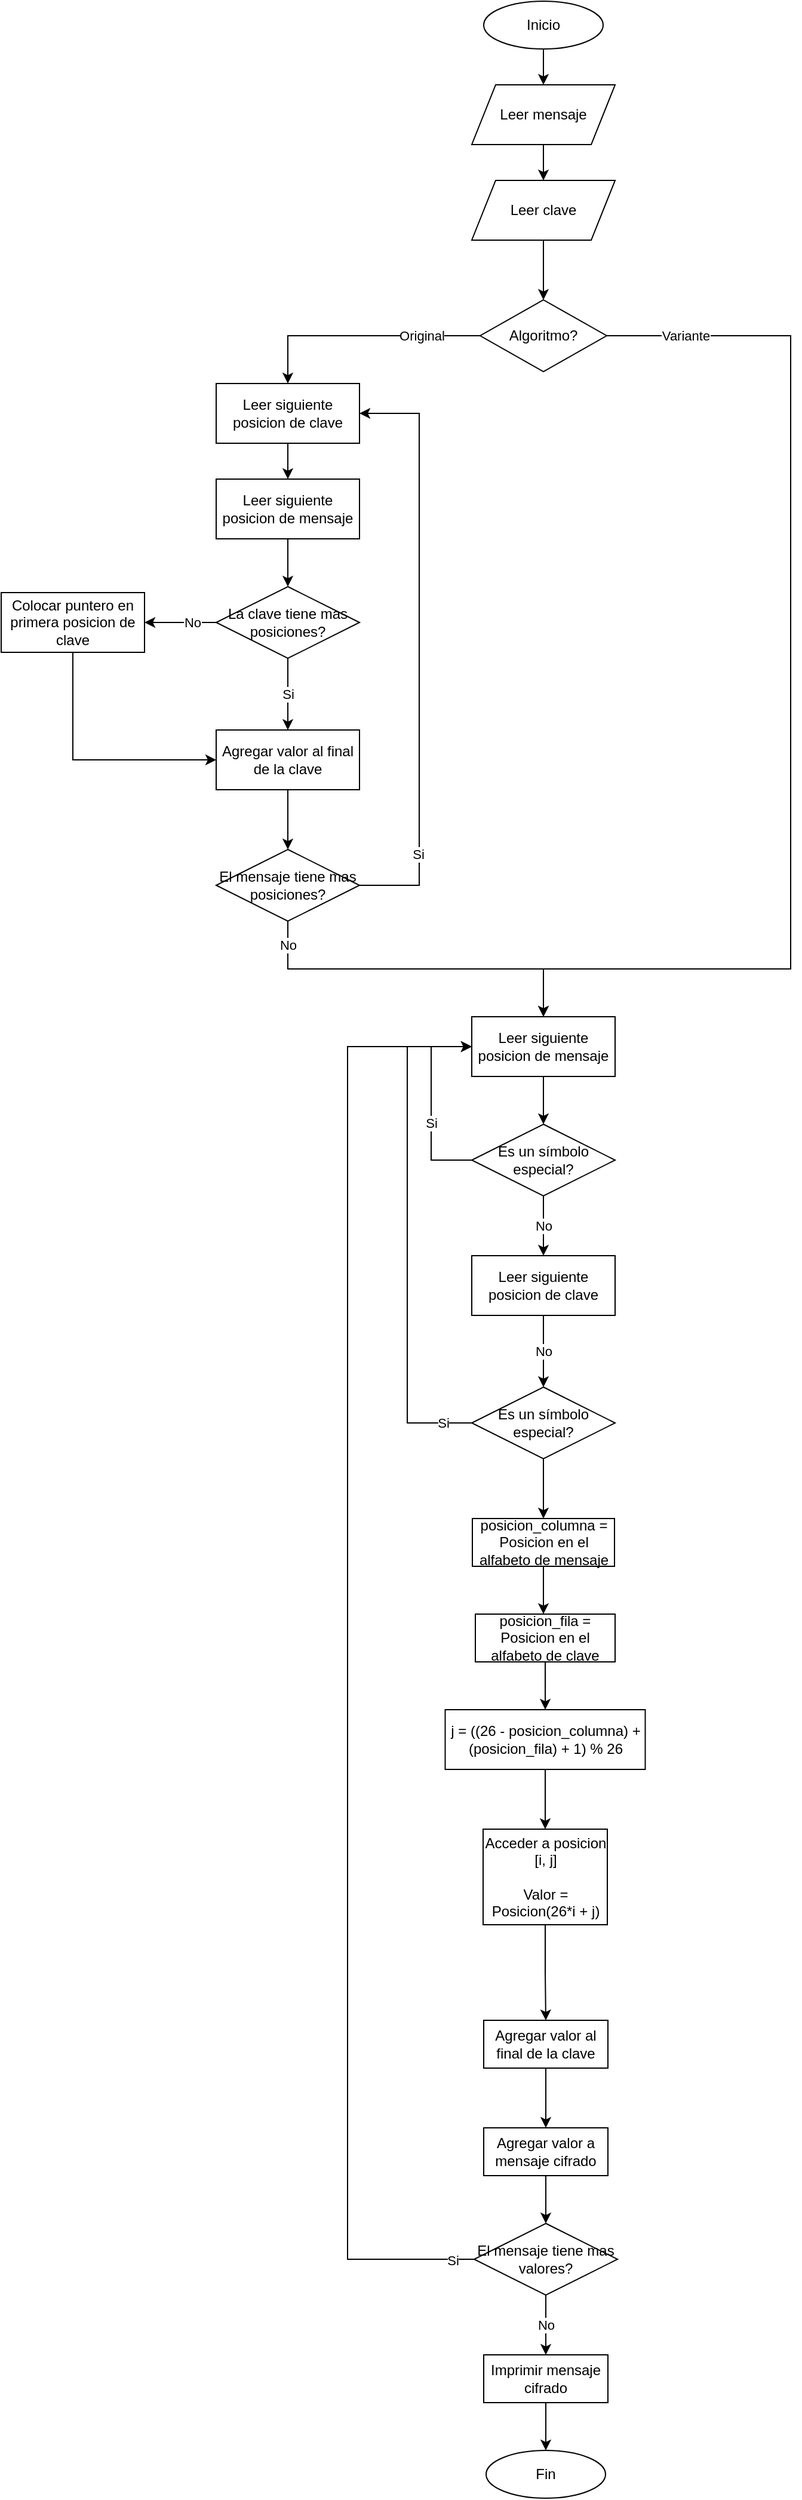 <mxfile version="13.9.8" type="device"><diagram id="C5RBs43oDa-KdzZeNtuy" name="Page-1"><mxGraphModel dx="1022" dy="514" grid="1" gridSize="10" guides="1" tooltips="1" connect="1" arrows="1" fold="1" page="1" pageScale="1" pageWidth="827" pageHeight="1169" math="0" shadow="0"><root><mxCell id="WIyWlLk6GJQsqaUBKTNV-0"/><mxCell id="WIyWlLk6GJQsqaUBKTNV-1" parent="WIyWlLk6GJQsqaUBKTNV-0"/><mxCell id="_z2yjvUnV4p9LATQfnVS-4" style="edgeStyle=orthogonalEdgeStyle;rounded=0;orthogonalLoop=1;jettySize=auto;html=1;exitX=0.5;exitY=1;exitDx=0;exitDy=0;" edge="1" parent="WIyWlLk6GJQsqaUBKTNV-1" source="_z2yjvUnV4p9LATQfnVS-0" target="_z2yjvUnV4p9LATQfnVS-1"><mxGeometry relative="1" as="geometry"/></mxCell><mxCell id="_z2yjvUnV4p9LATQfnVS-0" value="Inicio" style="ellipse;whiteSpace=wrap;html=1;" vertex="1" parent="WIyWlLk6GJQsqaUBKTNV-1"><mxGeometry x="433" y="40" width="100" height="40" as="geometry"/></mxCell><mxCell id="_z2yjvUnV4p9LATQfnVS-3" style="edgeStyle=orthogonalEdgeStyle;rounded=0;orthogonalLoop=1;jettySize=auto;html=1;exitX=0.5;exitY=1;exitDx=0;exitDy=0;" edge="1" parent="WIyWlLk6GJQsqaUBKTNV-1" source="_z2yjvUnV4p9LATQfnVS-1" target="_z2yjvUnV4p9LATQfnVS-2"><mxGeometry relative="1" as="geometry"/></mxCell><mxCell id="_z2yjvUnV4p9LATQfnVS-1" value="Leer mensaje" style="shape=parallelogram;perimeter=parallelogramPerimeter;whiteSpace=wrap;html=1;fixedSize=1;" vertex="1" parent="WIyWlLk6GJQsqaUBKTNV-1"><mxGeometry x="423" y="110" width="120" height="50" as="geometry"/></mxCell><mxCell id="_z2yjvUnV4p9LATQfnVS-6" style="edgeStyle=orthogonalEdgeStyle;rounded=0;orthogonalLoop=1;jettySize=auto;html=1;exitX=0.5;exitY=1;exitDx=0;exitDy=0;entryX=0.5;entryY=0;entryDx=0;entryDy=0;" edge="1" parent="WIyWlLk6GJQsqaUBKTNV-1" source="_z2yjvUnV4p9LATQfnVS-2" target="_z2yjvUnV4p9LATQfnVS-7"><mxGeometry relative="1" as="geometry"><mxPoint x="483" y="280" as="targetPoint"/></mxGeometry></mxCell><mxCell id="_z2yjvUnV4p9LATQfnVS-2" value="Leer clave" style="shape=parallelogram;perimeter=parallelogramPerimeter;whiteSpace=wrap;html=1;fixedSize=1;" vertex="1" parent="WIyWlLk6GJQsqaUBKTNV-1"><mxGeometry x="423" y="190" width="120" height="50" as="geometry"/></mxCell><mxCell id="_z2yjvUnV4p9LATQfnVS-9" style="edgeStyle=orthogonalEdgeStyle;rounded=0;orthogonalLoop=1;jettySize=auto;html=1;exitX=0;exitY=0.5;exitDx=0;exitDy=0;" edge="1" parent="WIyWlLk6GJQsqaUBKTNV-1" source="_z2yjvUnV4p9LATQfnVS-7" target="_z2yjvUnV4p9LATQfnVS-8"><mxGeometry relative="1" as="geometry"/></mxCell><mxCell id="_z2yjvUnV4p9LATQfnVS-13" value="Original" style="edgeLabel;html=1;align=center;verticalAlign=middle;resizable=0;points=[];" vertex="1" connectable="0" parent="_z2yjvUnV4p9LATQfnVS-9"><mxGeometry x="-0.745" relative="1" as="geometry"><mxPoint x="-24" as="offset"/></mxGeometry></mxCell><mxCell id="_z2yjvUnV4p9LATQfnVS-11" style="edgeStyle=orthogonalEdgeStyle;rounded=0;orthogonalLoop=1;jettySize=auto;html=1;exitX=1;exitY=0.5;exitDx=0;exitDy=0;entryX=0.5;entryY=0;entryDx=0;entryDy=0;" edge="1" parent="WIyWlLk6GJQsqaUBKTNV-1" source="_z2yjvUnV4p9LATQfnVS-7" target="_z2yjvUnV4p9LATQfnVS-56"><mxGeometry relative="1" as="geometry"><mxPoint x="689" y="430" as="targetPoint"/><Array as="points"><mxPoint x="690" y="320"/><mxPoint x="690" y="850"/><mxPoint x="483" y="850"/></Array></mxGeometry></mxCell><mxCell id="_z2yjvUnV4p9LATQfnVS-12" value="Variante" style="edgeLabel;html=1;align=center;verticalAlign=middle;resizable=0;points=[];" vertex="1" connectable="0" parent="_z2yjvUnV4p9LATQfnVS-11"><mxGeometry x="-0.644" y="2" relative="1" as="geometry"><mxPoint x="-90" y="-12" as="offset"/></mxGeometry></mxCell><mxCell id="_z2yjvUnV4p9LATQfnVS-7" value="Algoritmo?" style="rhombus;whiteSpace=wrap;html=1;" vertex="1" parent="WIyWlLk6GJQsqaUBKTNV-1"><mxGeometry x="430" y="290" width="106" height="60" as="geometry"/></mxCell><mxCell id="_z2yjvUnV4p9LATQfnVS-15" style="edgeStyle=orthogonalEdgeStyle;rounded=0;orthogonalLoop=1;jettySize=auto;html=1;exitX=0.5;exitY=1;exitDx=0;exitDy=0;" edge="1" parent="WIyWlLk6GJQsqaUBKTNV-1" source="_z2yjvUnV4p9LATQfnVS-8" target="_z2yjvUnV4p9LATQfnVS-14"><mxGeometry relative="1" as="geometry"/></mxCell><mxCell id="_z2yjvUnV4p9LATQfnVS-8" value="Leer siguiente posicion de clave" style="rounded=0;whiteSpace=wrap;html=1;" vertex="1" parent="WIyWlLk6GJQsqaUBKTNV-1"><mxGeometry x="209" y="360" width="120" height="50" as="geometry"/></mxCell><mxCell id="_z2yjvUnV4p9LATQfnVS-17" style="edgeStyle=orthogonalEdgeStyle;rounded=0;orthogonalLoop=1;jettySize=auto;html=1;exitX=0.5;exitY=1;exitDx=0;exitDy=0;" edge="1" parent="WIyWlLk6GJQsqaUBKTNV-1" source="_z2yjvUnV4p9LATQfnVS-14" target="_z2yjvUnV4p9LATQfnVS-19"><mxGeometry relative="1" as="geometry"><mxPoint x="269" y="520" as="targetPoint"/></mxGeometry></mxCell><mxCell id="_z2yjvUnV4p9LATQfnVS-14" value="Leer siguiente posicion de mensaje" style="rounded=0;whiteSpace=wrap;html=1;" vertex="1" parent="WIyWlLk6GJQsqaUBKTNV-1"><mxGeometry x="209" y="440" width="120" height="50" as="geometry"/></mxCell><mxCell id="_z2yjvUnV4p9LATQfnVS-25" style="edgeStyle=orthogonalEdgeStyle;rounded=0;orthogonalLoop=1;jettySize=auto;html=1;exitX=0.5;exitY=1;exitDx=0;exitDy=0;" edge="1" parent="WIyWlLk6GJQsqaUBKTNV-1" source="_z2yjvUnV4p9LATQfnVS-18" target="_z2yjvUnV4p9LATQfnVS-24"><mxGeometry relative="1" as="geometry"/></mxCell><mxCell id="_z2yjvUnV4p9LATQfnVS-18" value="Agregar valor al final de la clave" style="rounded=0;whiteSpace=wrap;html=1;" vertex="1" parent="WIyWlLk6GJQsqaUBKTNV-1"><mxGeometry x="209" y="650" width="120" height="50" as="geometry"/></mxCell><mxCell id="_z2yjvUnV4p9LATQfnVS-21" value="No" style="edgeStyle=orthogonalEdgeStyle;rounded=0;orthogonalLoop=1;jettySize=auto;html=1;exitX=0;exitY=0.5;exitDx=0;exitDy=0;" edge="1" parent="WIyWlLk6GJQsqaUBKTNV-1" source="_z2yjvUnV4p9LATQfnVS-19" target="_z2yjvUnV4p9LATQfnVS-20"><mxGeometry x="-0.333" relative="1" as="geometry"><mxPoint as="offset"/></mxGeometry></mxCell><mxCell id="_z2yjvUnV4p9LATQfnVS-22" value="Si" style="edgeStyle=orthogonalEdgeStyle;rounded=0;orthogonalLoop=1;jettySize=auto;html=1;exitX=0.5;exitY=1;exitDx=0;exitDy=0;" edge="1" parent="WIyWlLk6GJQsqaUBKTNV-1" source="_z2yjvUnV4p9LATQfnVS-19" target="_z2yjvUnV4p9LATQfnVS-18"><mxGeometry relative="1" as="geometry"/></mxCell><mxCell id="_z2yjvUnV4p9LATQfnVS-19" value="La clave tiene mas posiciones?" style="rhombus;whiteSpace=wrap;html=1;" vertex="1" parent="WIyWlLk6GJQsqaUBKTNV-1"><mxGeometry x="209" y="530" width="120" height="60" as="geometry"/></mxCell><mxCell id="_z2yjvUnV4p9LATQfnVS-23" style="edgeStyle=orthogonalEdgeStyle;rounded=0;orthogonalLoop=1;jettySize=auto;html=1;exitX=0.5;exitY=1;exitDx=0;exitDy=0;entryX=0;entryY=0.5;entryDx=0;entryDy=0;" edge="1" parent="WIyWlLk6GJQsqaUBKTNV-1" source="_z2yjvUnV4p9LATQfnVS-20" target="_z2yjvUnV4p9LATQfnVS-18"><mxGeometry relative="1" as="geometry"/></mxCell><mxCell id="_z2yjvUnV4p9LATQfnVS-20" value="Colocar puntero en primera posicion de clave" style="rounded=0;whiteSpace=wrap;html=1;" vertex="1" parent="WIyWlLk6GJQsqaUBKTNV-1"><mxGeometry x="29" y="535" width="120" height="50" as="geometry"/></mxCell><mxCell id="_z2yjvUnV4p9LATQfnVS-26" style="edgeStyle=orthogonalEdgeStyle;rounded=0;orthogonalLoop=1;jettySize=auto;html=1;exitX=1;exitY=0.5;exitDx=0;exitDy=0;entryX=1;entryY=0.5;entryDx=0;entryDy=0;" edge="1" parent="WIyWlLk6GJQsqaUBKTNV-1" source="_z2yjvUnV4p9LATQfnVS-24" target="_z2yjvUnV4p9LATQfnVS-8"><mxGeometry relative="1" as="geometry"><Array as="points"><mxPoint x="379" y="780"/><mxPoint x="379" y="385"/></Array></mxGeometry></mxCell><mxCell id="_z2yjvUnV4p9LATQfnVS-27" value="Si" style="edgeLabel;html=1;align=center;verticalAlign=middle;resizable=0;points=[];" vertex="1" connectable="0" parent="_z2yjvUnV4p9LATQfnVS-26"><mxGeometry x="-0.69" y="1" relative="1" as="geometry"><mxPoint as="offset"/></mxGeometry></mxCell><mxCell id="_z2yjvUnV4p9LATQfnVS-58" style="edgeStyle=orthogonalEdgeStyle;rounded=0;orthogonalLoop=1;jettySize=auto;html=1;exitX=0.5;exitY=1;exitDx=0;exitDy=0;entryX=0.5;entryY=0;entryDx=0;entryDy=0;" edge="1" parent="WIyWlLk6GJQsqaUBKTNV-1" source="_z2yjvUnV4p9LATQfnVS-24" target="_z2yjvUnV4p9LATQfnVS-56"><mxGeometry relative="1" as="geometry"/></mxCell><mxCell id="_z2yjvUnV4p9LATQfnVS-60" value="No" style="edgeLabel;html=1;align=center;verticalAlign=middle;resizable=0;points=[];" vertex="1" connectable="0" parent="_z2yjvUnV4p9LATQfnVS-58"><mxGeometry x="-0.769" relative="1" as="geometry"><mxPoint y="-14" as="offset"/></mxGeometry></mxCell><mxCell id="_z2yjvUnV4p9LATQfnVS-24" value="El mensaje tiene mas posiciones?" style="rhombus;whiteSpace=wrap;html=1;" vertex="1" parent="WIyWlLk6GJQsqaUBKTNV-1"><mxGeometry x="209" y="750" width="120" height="60" as="geometry"/></mxCell><mxCell id="_z2yjvUnV4p9LATQfnVS-62" style="edgeStyle=orthogonalEdgeStyle;rounded=0;orthogonalLoop=1;jettySize=auto;html=1;exitX=0.5;exitY=1;exitDx=0;exitDy=0;" edge="1" parent="WIyWlLk6GJQsqaUBKTNV-1" source="_z2yjvUnV4p9LATQfnVS-56" target="_z2yjvUnV4p9LATQfnVS-61"><mxGeometry relative="1" as="geometry"/></mxCell><mxCell id="_z2yjvUnV4p9LATQfnVS-56" value="Leer siguiente posicion de mensaje" style="rounded=0;whiteSpace=wrap;html=1;" vertex="1" parent="WIyWlLk6GJQsqaUBKTNV-1"><mxGeometry x="423" y="890" width="120" height="50" as="geometry"/></mxCell><mxCell id="_z2yjvUnV4p9LATQfnVS-63" style="edgeStyle=orthogonalEdgeStyle;rounded=0;orthogonalLoop=1;jettySize=auto;html=1;exitX=0;exitY=0.5;exitDx=0;exitDy=0;entryX=0;entryY=0.5;entryDx=0;entryDy=0;" edge="1" parent="WIyWlLk6GJQsqaUBKTNV-1" source="_z2yjvUnV4p9LATQfnVS-61" target="_z2yjvUnV4p9LATQfnVS-56"><mxGeometry relative="1" as="geometry"><Array as="points"><mxPoint x="389" y="1010"/><mxPoint x="389" y="915"/></Array></mxGeometry></mxCell><mxCell id="_z2yjvUnV4p9LATQfnVS-64" value="Si" style="edgeLabel;html=1;align=center;verticalAlign=middle;resizable=0;points=[];" vertex="1" connectable="0" parent="_z2yjvUnV4p9LATQfnVS-63"><mxGeometry x="-0.203" relative="1" as="geometry"><mxPoint as="offset"/></mxGeometry></mxCell><mxCell id="_z2yjvUnV4p9LATQfnVS-66" value="No" style="edgeStyle=orthogonalEdgeStyle;rounded=0;orthogonalLoop=1;jettySize=auto;html=1;exitX=0.5;exitY=1;exitDx=0;exitDy=0;" edge="1" parent="WIyWlLk6GJQsqaUBKTNV-1" source="_z2yjvUnV4p9LATQfnVS-61" target="_z2yjvUnV4p9LATQfnVS-65"><mxGeometry relative="1" as="geometry"/></mxCell><mxCell id="_z2yjvUnV4p9LATQfnVS-61" value="Es un símbolo especial?" style="rhombus;whiteSpace=wrap;html=1;" vertex="1" parent="WIyWlLk6GJQsqaUBKTNV-1"><mxGeometry x="423" y="980" width="120" height="60" as="geometry"/></mxCell><mxCell id="_z2yjvUnV4p9LATQfnVS-68" value="No" style="edgeStyle=orthogonalEdgeStyle;rounded=0;orthogonalLoop=1;jettySize=auto;html=1;exitX=0.5;exitY=1;exitDx=0;exitDy=0;" edge="1" parent="WIyWlLk6GJQsqaUBKTNV-1" source="_z2yjvUnV4p9LATQfnVS-65" target="_z2yjvUnV4p9LATQfnVS-67"><mxGeometry relative="1" as="geometry"/></mxCell><mxCell id="_z2yjvUnV4p9LATQfnVS-65" value="Leer siguiente posicion de clave" style="rounded=0;whiteSpace=wrap;html=1;" vertex="1" parent="WIyWlLk6GJQsqaUBKTNV-1"><mxGeometry x="423" y="1090" width="120" height="50" as="geometry"/></mxCell><mxCell id="_z2yjvUnV4p9LATQfnVS-69" value="Si" style="edgeStyle=orthogonalEdgeStyle;rounded=0;orthogonalLoop=1;jettySize=auto;html=1;exitX=0;exitY=0.5;exitDx=0;exitDy=0;entryX=0;entryY=0.5;entryDx=0;entryDy=0;" edge="1" parent="WIyWlLk6GJQsqaUBKTNV-1" source="_z2yjvUnV4p9LATQfnVS-67" target="_z2yjvUnV4p9LATQfnVS-56"><mxGeometry x="-0.886" relative="1" as="geometry"><Array as="points"><mxPoint x="369" y="1230"/><mxPoint x="369" y="915"/></Array><mxPoint as="offset"/></mxGeometry></mxCell><mxCell id="_z2yjvUnV4p9LATQfnVS-71" style="edgeStyle=orthogonalEdgeStyle;rounded=0;orthogonalLoop=1;jettySize=auto;html=1;exitX=0.5;exitY=1;exitDx=0;exitDy=0;" edge="1" parent="WIyWlLk6GJQsqaUBKTNV-1" source="_z2yjvUnV4p9LATQfnVS-67" target="_z2yjvUnV4p9LATQfnVS-73"><mxGeometry relative="1" as="geometry"><mxPoint x="483" y="1300" as="targetPoint"/></mxGeometry></mxCell><mxCell id="_z2yjvUnV4p9LATQfnVS-67" value="Es un símbolo especial?" style="rhombus;whiteSpace=wrap;html=1;" vertex="1" parent="WIyWlLk6GJQsqaUBKTNV-1"><mxGeometry x="423" y="1200" width="120" height="60" as="geometry"/></mxCell><mxCell id="_z2yjvUnV4p9LATQfnVS-75" style="edgeStyle=orthogonalEdgeStyle;rounded=0;orthogonalLoop=1;jettySize=auto;html=1;exitX=0.5;exitY=1;exitDx=0;exitDy=0;" edge="1" parent="WIyWlLk6GJQsqaUBKTNV-1" source="_z2yjvUnV4p9LATQfnVS-73"><mxGeometry relative="1" as="geometry"><mxPoint x="483" y="1390" as="targetPoint"/></mxGeometry></mxCell><mxCell id="_z2yjvUnV4p9LATQfnVS-73" value="posicion_columna = Posicion en el alfabeto de mensaje" style="rounded=0;whiteSpace=wrap;html=1;" vertex="1" parent="WIyWlLk6GJQsqaUBKTNV-1"><mxGeometry x="423.5" y="1310" width="119" height="40" as="geometry"/></mxCell><mxCell id="_z2yjvUnV4p9LATQfnVS-108" style="edgeStyle=orthogonalEdgeStyle;rounded=0;orthogonalLoop=1;jettySize=auto;html=1;exitX=0.5;exitY=1;exitDx=0;exitDy=0;" edge="1" parent="WIyWlLk6GJQsqaUBKTNV-1" source="_z2yjvUnV4p9LATQfnVS-89" target="_z2yjvUnV4p9LATQfnVS-106"><mxGeometry relative="1" as="geometry"/></mxCell><mxCell id="_z2yjvUnV4p9LATQfnVS-89" value="Acceder a posicion [i, j]&lt;br&gt;&lt;br&gt;Valor = Posicion(26*i + j)" style="rounded=0;whiteSpace=wrap;html=1;" vertex="1" parent="WIyWlLk6GJQsqaUBKTNV-1"><mxGeometry x="432.5" y="1570" width="104" height="80" as="geometry"/></mxCell><mxCell id="_z2yjvUnV4p9LATQfnVS-96" style="edgeStyle=orthogonalEdgeStyle;rounded=0;orthogonalLoop=1;jettySize=auto;html=1;exitX=0.5;exitY=1;exitDx=0;exitDy=0;" edge="1" parent="WIyWlLk6GJQsqaUBKTNV-1" source="_z2yjvUnV4p9LATQfnVS-91" target="_z2yjvUnV4p9LATQfnVS-95"><mxGeometry relative="1" as="geometry"/></mxCell><mxCell id="_z2yjvUnV4p9LATQfnVS-91" value="Agregar valor a mensaje cifrado" style="rounded=0;whiteSpace=wrap;html=1;" vertex="1" parent="WIyWlLk6GJQsqaUBKTNV-1"><mxGeometry x="433" y="1820" width="104" height="40" as="geometry"/></mxCell><mxCell id="_z2yjvUnV4p9LATQfnVS-101" style="edgeStyle=orthogonalEdgeStyle;rounded=0;orthogonalLoop=1;jettySize=auto;html=1;exitX=0.5;exitY=1;exitDx=0;exitDy=0;" edge="1" parent="WIyWlLk6GJQsqaUBKTNV-1" source="_z2yjvUnV4p9LATQfnVS-94" target="_z2yjvUnV4p9LATQfnVS-100"><mxGeometry relative="1" as="geometry"/></mxCell><mxCell id="_z2yjvUnV4p9LATQfnVS-94" value="Imprimir mensaje cifrado" style="rounded=0;whiteSpace=wrap;html=1;" vertex="1" parent="WIyWlLk6GJQsqaUBKTNV-1"><mxGeometry x="433" y="2010" width="104" height="40" as="geometry"/></mxCell><mxCell id="_z2yjvUnV4p9LATQfnVS-97" value="No" style="edgeStyle=orthogonalEdgeStyle;rounded=0;orthogonalLoop=1;jettySize=auto;html=1;exitX=0.5;exitY=1;exitDx=0;exitDy=0;" edge="1" parent="WIyWlLk6GJQsqaUBKTNV-1" source="_z2yjvUnV4p9LATQfnVS-95" target="_z2yjvUnV4p9LATQfnVS-94"><mxGeometry relative="1" as="geometry"/></mxCell><mxCell id="_z2yjvUnV4p9LATQfnVS-98" style="edgeStyle=orthogonalEdgeStyle;rounded=0;orthogonalLoop=1;jettySize=auto;html=1;exitX=0;exitY=0.5;exitDx=0;exitDy=0;entryX=0;entryY=0.5;entryDx=0;entryDy=0;" edge="1" parent="WIyWlLk6GJQsqaUBKTNV-1" source="_z2yjvUnV4p9LATQfnVS-95" target="_z2yjvUnV4p9LATQfnVS-56"><mxGeometry relative="1" as="geometry"><Array as="points"><mxPoint x="319" y="1930"/><mxPoint x="319" y="915"/></Array></mxGeometry></mxCell><mxCell id="_z2yjvUnV4p9LATQfnVS-99" value="Si" style="edgeLabel;html=1;align=center;verticalAlign=middle;resizable=0;points=[];" vertex="1" connectable="0" parent="_z2yjvUnV4p9LATQfnVS-98"><mxGeometry x="-0.97" y="1" relative="1" as="geometry"><mxPoint as="offset"/></mxGeometry></mxCell><mxCell id="_z2yjvUnV4p9LATQfnVS-95" value="El mensaje tiene mas valores?" style="rhombus;whiteSpace=wrap;html=1;" vertex="1" parent="WIyWlLk6GJQsqaUBKTNV-1"><mxGeometry x="425" y="1900" width="120" height="60" as="geometry"/></mxCell><mxCell id="_z2yjvUnV4p9LATQfnVS-100" value="Fin" style="ellipse;whiteSpace=wrap;html=1;" vertex="1" parent="WIyWlLk6GJQsqaUBKTNV-1"><mxGeometry x="435" y="2090" width="100" height="40" as="geometry"/></mxCell><mxCell id="_z2yjvUnV4p9LATQfnVS-104" style="edgeStyle=orthogonalEdgeStyle;rounded=0;orthogonalLoop=1;jettySize=auto;html=1;exitX=0.5;exitY=1;exitDx=0;exitDy=0;" edge="1" parent="WIyWlLk6GJQsqaUBKTNV-1" source="_z2yjvUnV4p9LATQfnVS-102" target="_z2yjvUnV4p9LATQfnVS-103"><mxGeometry relative="1" as="geometry"/></mxCell><mxCell id="_z2yjvUnV4p9LATQfnVS-102" value="posicion_fila = Posicion en el alfabeto de clave" style="rounded=0;whiteSpace=wrap;html=1;" vertex="1" parent="WIyWlLk6GJQsqaUBKTNV-1"><mxGeometry x="426" y="1390" width="117" height="40" as="geometry"/></mxCell><mxCell id="_z2yjvUnV4p9LATQfnVS-105" style="edgeStyle=orthogonalEdgeStyle;rounded=0;orthogonalLoop=1;jettySize=auto;html=1;exitX=0.5;exitY=1;exitDx=0;exitDy=0;" edge="1" parent="WIyWlLk6GJQsqaUBKTNV-1" source="_z2yjvUnV4p9LATQfnVS-103" target="_z2yjvUnV4p9LATQfnVS-89"><mxGeometry relative="1" as="geometry"/></mxCell><mxCell id="_z2yjvUnV4p9LATQfnVS-103" value="j = ((26 - posicion_columna) + (posicion_fila) + 1) % 26" style="rounded=0;whiteSpace=wrap;html=1;" vertex="1" parent="WIyWlLk6GJQsqaUBKTNV-1"><mxGeometry x="400.75" y="1470" width="167.5" height="50" as="geometry"/></mxCell><mxCell id="_z2yjvUnV4p9LATQfnVS-107" style="edgeStyle=orthogonalEdgeStyle;rounded=0;orthogonalLoop=1;jettySize=auto;html=1;exitX=0.5;exitY=1;exitDx=0;exitDy=0;" edge="1" parent="WIyWlLk6GJQsqaUBKTNV-1" source="_z2yjvUnV4p9LATQfnVS-106" target="_z2yjvUnV4p9LATQfnVS-91"><mxGeometry relative="1" as="geometry"/></mxCell><mxCell id="_z2yjvUnV4p9LATQfnVS-106" value="Agregar valor al final de la clave" style="rounded=0;whiteSpace=wrap;html=1;" vertex="1" parent="WIyWlLk6GJQsqaUBKTNV-1"><mxGeometry x="433" y="1730" width="104" height="40" as="geometry"/></mxCell></root></mxGraphModel></diagram></mxfile>